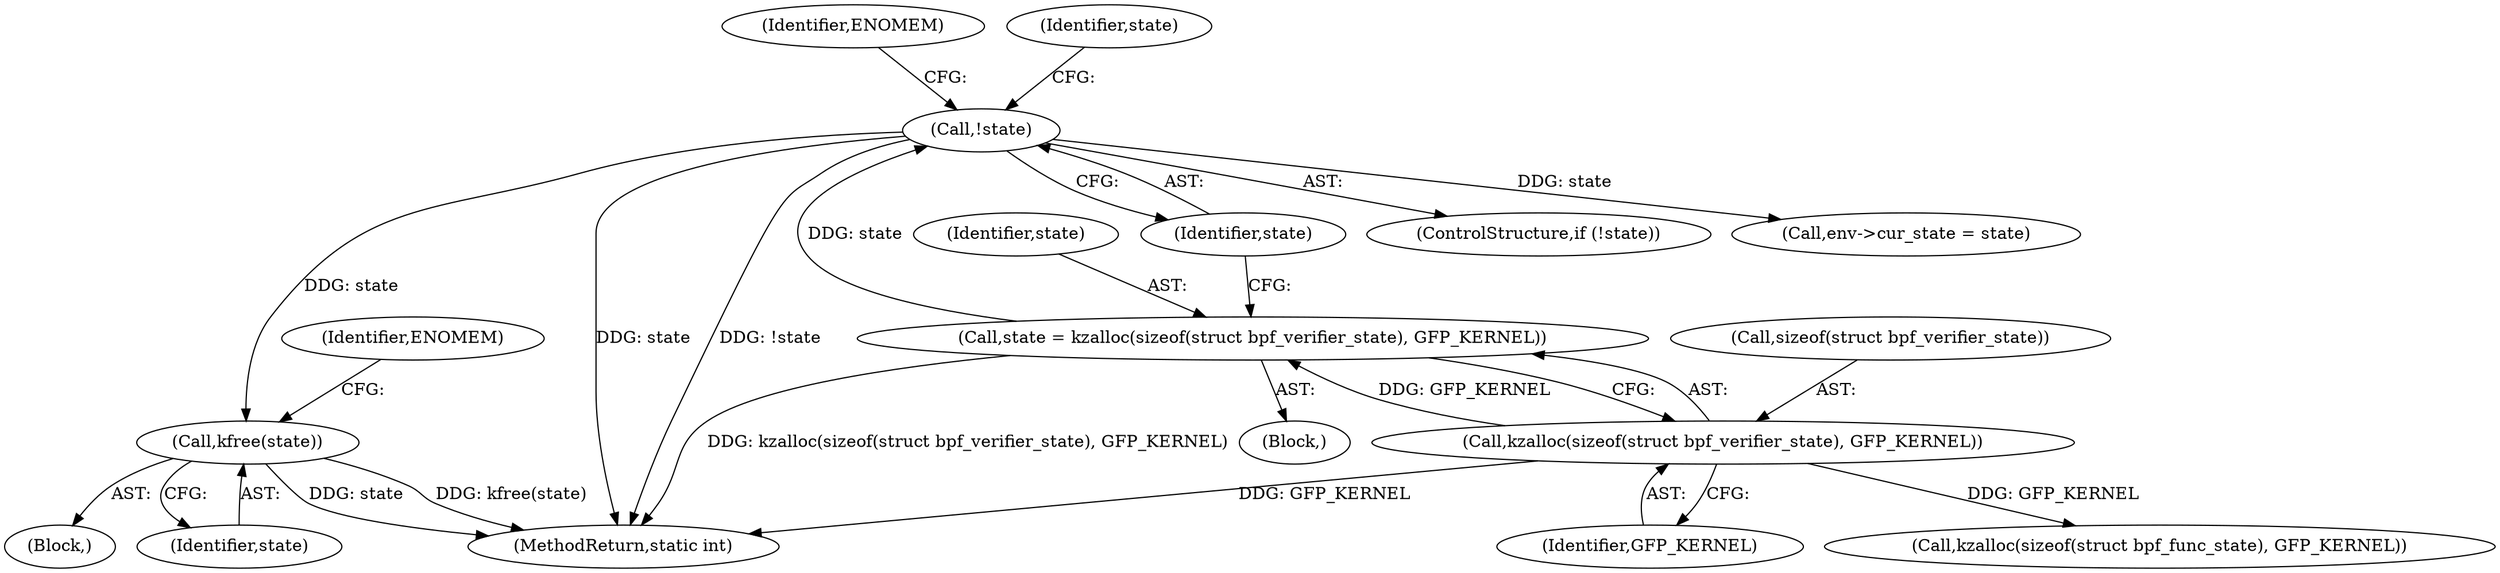 digraph "0_linux_979d63d50c0c0f7bc537bf821e056cc9fe5abd38_2@API" {
"1000191" [label="(Call,kfree(state))"];
"1000158" [label="(Call,!state)"];
"1000151" [label="(Call,state = kzalloc(sizeof(struct bpf_verifier_state), GFP_KERNEL))"];
"1000153" [label="(Call,kzalloc(sizeof(struct bpf_verifier_state), GFP_KERNEL))"];
"1000154" [label="(Call,sizeof(struct bpf_verifier_state))"];
"1000179" [label="(Call,kzalloc(sizeof(struct bpf_func_state), GFP_KERNEL))"];
"1000153" [label="(Call,kzalloc(sizeof(struct bpf_verifier_state), GFP_KERNEL))"];
"1000157" [label="(ControlStructure,if (!state))"];
"1000118" [label="(Block,)"];
"1000192" [label="(Identifier,state)"];
"1000152" [label="(Identifier,state)"];
"1000159" [label="(Identifier,state)"];
"1000196" [label="(Call,env->cur_state = state)"];
"1000162" [label="(Identifier,ENOMEM)"];
"1000165" [label="(Identifier,state)"];
"1000190" [label="(Block,)"];
"1000158" [label="(Call,!state)"];
"1000156" [label="(Identifier,GFP_KERNEL)"];
"1000151" [label="(Call,state = kzalloc(sizeof(struct bpf_verifier_state), GFP_KERNEL))"];
"1000191" [label="(Call,kfree(state))"];
"1000195" [label="(Identifier,ENOMEM)"];
"1001174" [label="(MethodReturn,static int)"];
"1000191" -> "1000190"  [label="AST: "];
"1000191" -> "1000192"  [label="CFG: "];
"1000192" -> "1000191"  [label="AST: "];
"1000195" -> "1000191"  [label="CFG: "];
"1000191" -> "1001174"  [label="DDG: kfree(state)"];
"1000191" -> "1001174"  [label="DDG: state"];
"1000158" -> "1000191"  [label="DDG: state"];
"1000158" -> "1000157"  [label="AST: "];
"1000158" -> "1000159"  [label="CFG: "];
"1000159" -> "1000158"  [label="AST: "];
"1000162" -> "1000158"  [label="CFG: "];
"1000165" -> "1000158"  [label="CFG: "];
"1000158" -> "1001174"  [label="DDG: state"];
"1000158" -> "1001174"  [label="DDG: !state"];
"1000151" -> "1000158"  [label="DDG: state"];
"1000158" -> "1000196"  [label="DDG: state"];
"1000151" -> "1000118"  [label="AST: "];
"1000151" -> "1000153"  [label="CFG: "];
"1000152" -> "1000151"  [label="AST: "];
"1000153" -> "1000151"  [label="AST: "];
"1000159" -> "1000151"  [label="CFG: "];
"1000151" -> "1001174"  [label="DDG: kzalloc(sizeof(struct bpf_verifier_state), GFP_KERNEL)"];
"1000153" -> "1000151"  [label="DDG: GFP_KERNEL"];
"1000153" -> "1000156"  [label="CFG: "];
"1000154" -> "1000153"  [label="AST: "];
"1000156" -> "1000153"  [label="AST: "];
"1000153" -> "1001174"  [label="DDG: GFP_KERNEL"];
"1000153" -> "1000179"  [label="DDG: GFP_KERNEL"];
}
